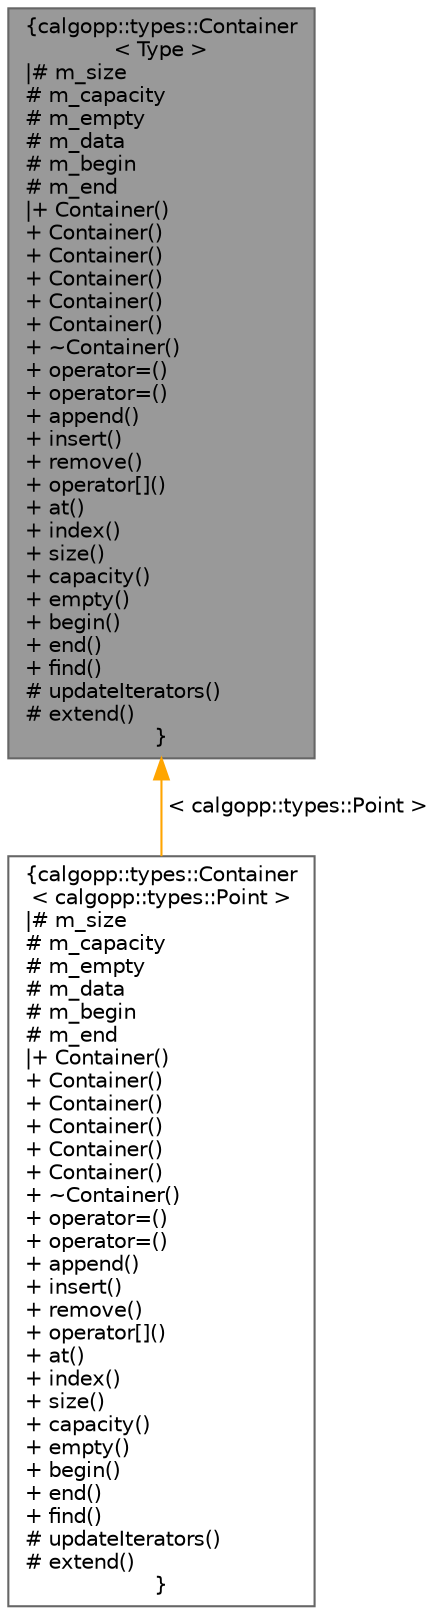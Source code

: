 digraph "calgopp::types::Container&lt; Type &gt;"
{
 // LATEX_PDF_SIZE
  bgcolor="transparent";
  edge [fontname=Helvetica,fontsize=10,labelfontname=Helvetica,labelfontsize=10];
  node [fontname=Helvetica,fontsize=10,shape=box,height=0.2,width=0.4];
  Node1 [label="{calgopp::types::Container\l\< Type \>\n|# m_size\l# m_capacity\l# m_empty\l# m_data\l# m_begin\l# m_end\l|+ Container()\l+ Container()\l+ Container()\l+ Container()\l+ Container()\l+ Container()\l+ ~Container()\l+ operator=()\l+ operator=()\l+ append()\l+ insert()\l+ remove()\l+ operator[]()\l+ at()\l+ index()\l+ size()\l+ capacity()\l+ empty()\l+ begin()\l+ end()\l+ find()\l# updateIterators()\l# extend()\l}",height=0.2,width=0.4,color="gray40", fillcolor="grey60", style="filled", fontcolor="black",tooltip=" "];
  Node1 -> Node2 [dir="back",color="orange",style="solid",label=" \< calgopp::types::Point \>" ];
  Node2 [label="{calgopp::types::Container\l\< calgopp::types::Point \>\n|# m_size\l# m_capacity\l# m_empty\l# m_data\l# m_begin\l# m_end\l|+ Container()\l+ Container()\l+ Container()\l+ Container()\l+ Container()\l+ Container()\l+ ~Container()\l+ operator=()\l+ operator=()\l+ append()\l+ insert()\l+ remove()\l+ operator[]()\l+ at()\l+ index()\l+ size()\l+ capacity()\l+ empty()\l+ begin()\l+ end()\l+ find()\l# updateIterators()\l# extend()\l}",height=0.2,width=0.4,color="gray40", fillcolor="white", style="filled",URL="$classcalgopp_1_1types_1_1Container.html",tooltip=" "];
}
